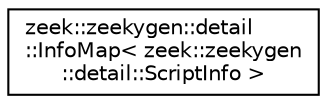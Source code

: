 digraph "Graphical Class Hierarchy"
{
 // LATEX_PDF_SIZE
  edge [fontname="Helvetica",fontsize="10",labelfontname="Helvetica",labelfontsize="10"];
  node [fontname="Helvetica",fontsize="10",shape=record];
  rankdir="LR";
  Node0 [label="zeek::zeekygen::detail\l::InfoMap\< zeek::zeekygen\l::detail::ScriptInfo \>",height=0.2,width=0.4,color="black", fillcolor="white", style="filled",URL="$d0/de7/structzeek_1_1zeekygen_1_1detail_1_1InfoMap.html",tooltip=" "];
}
